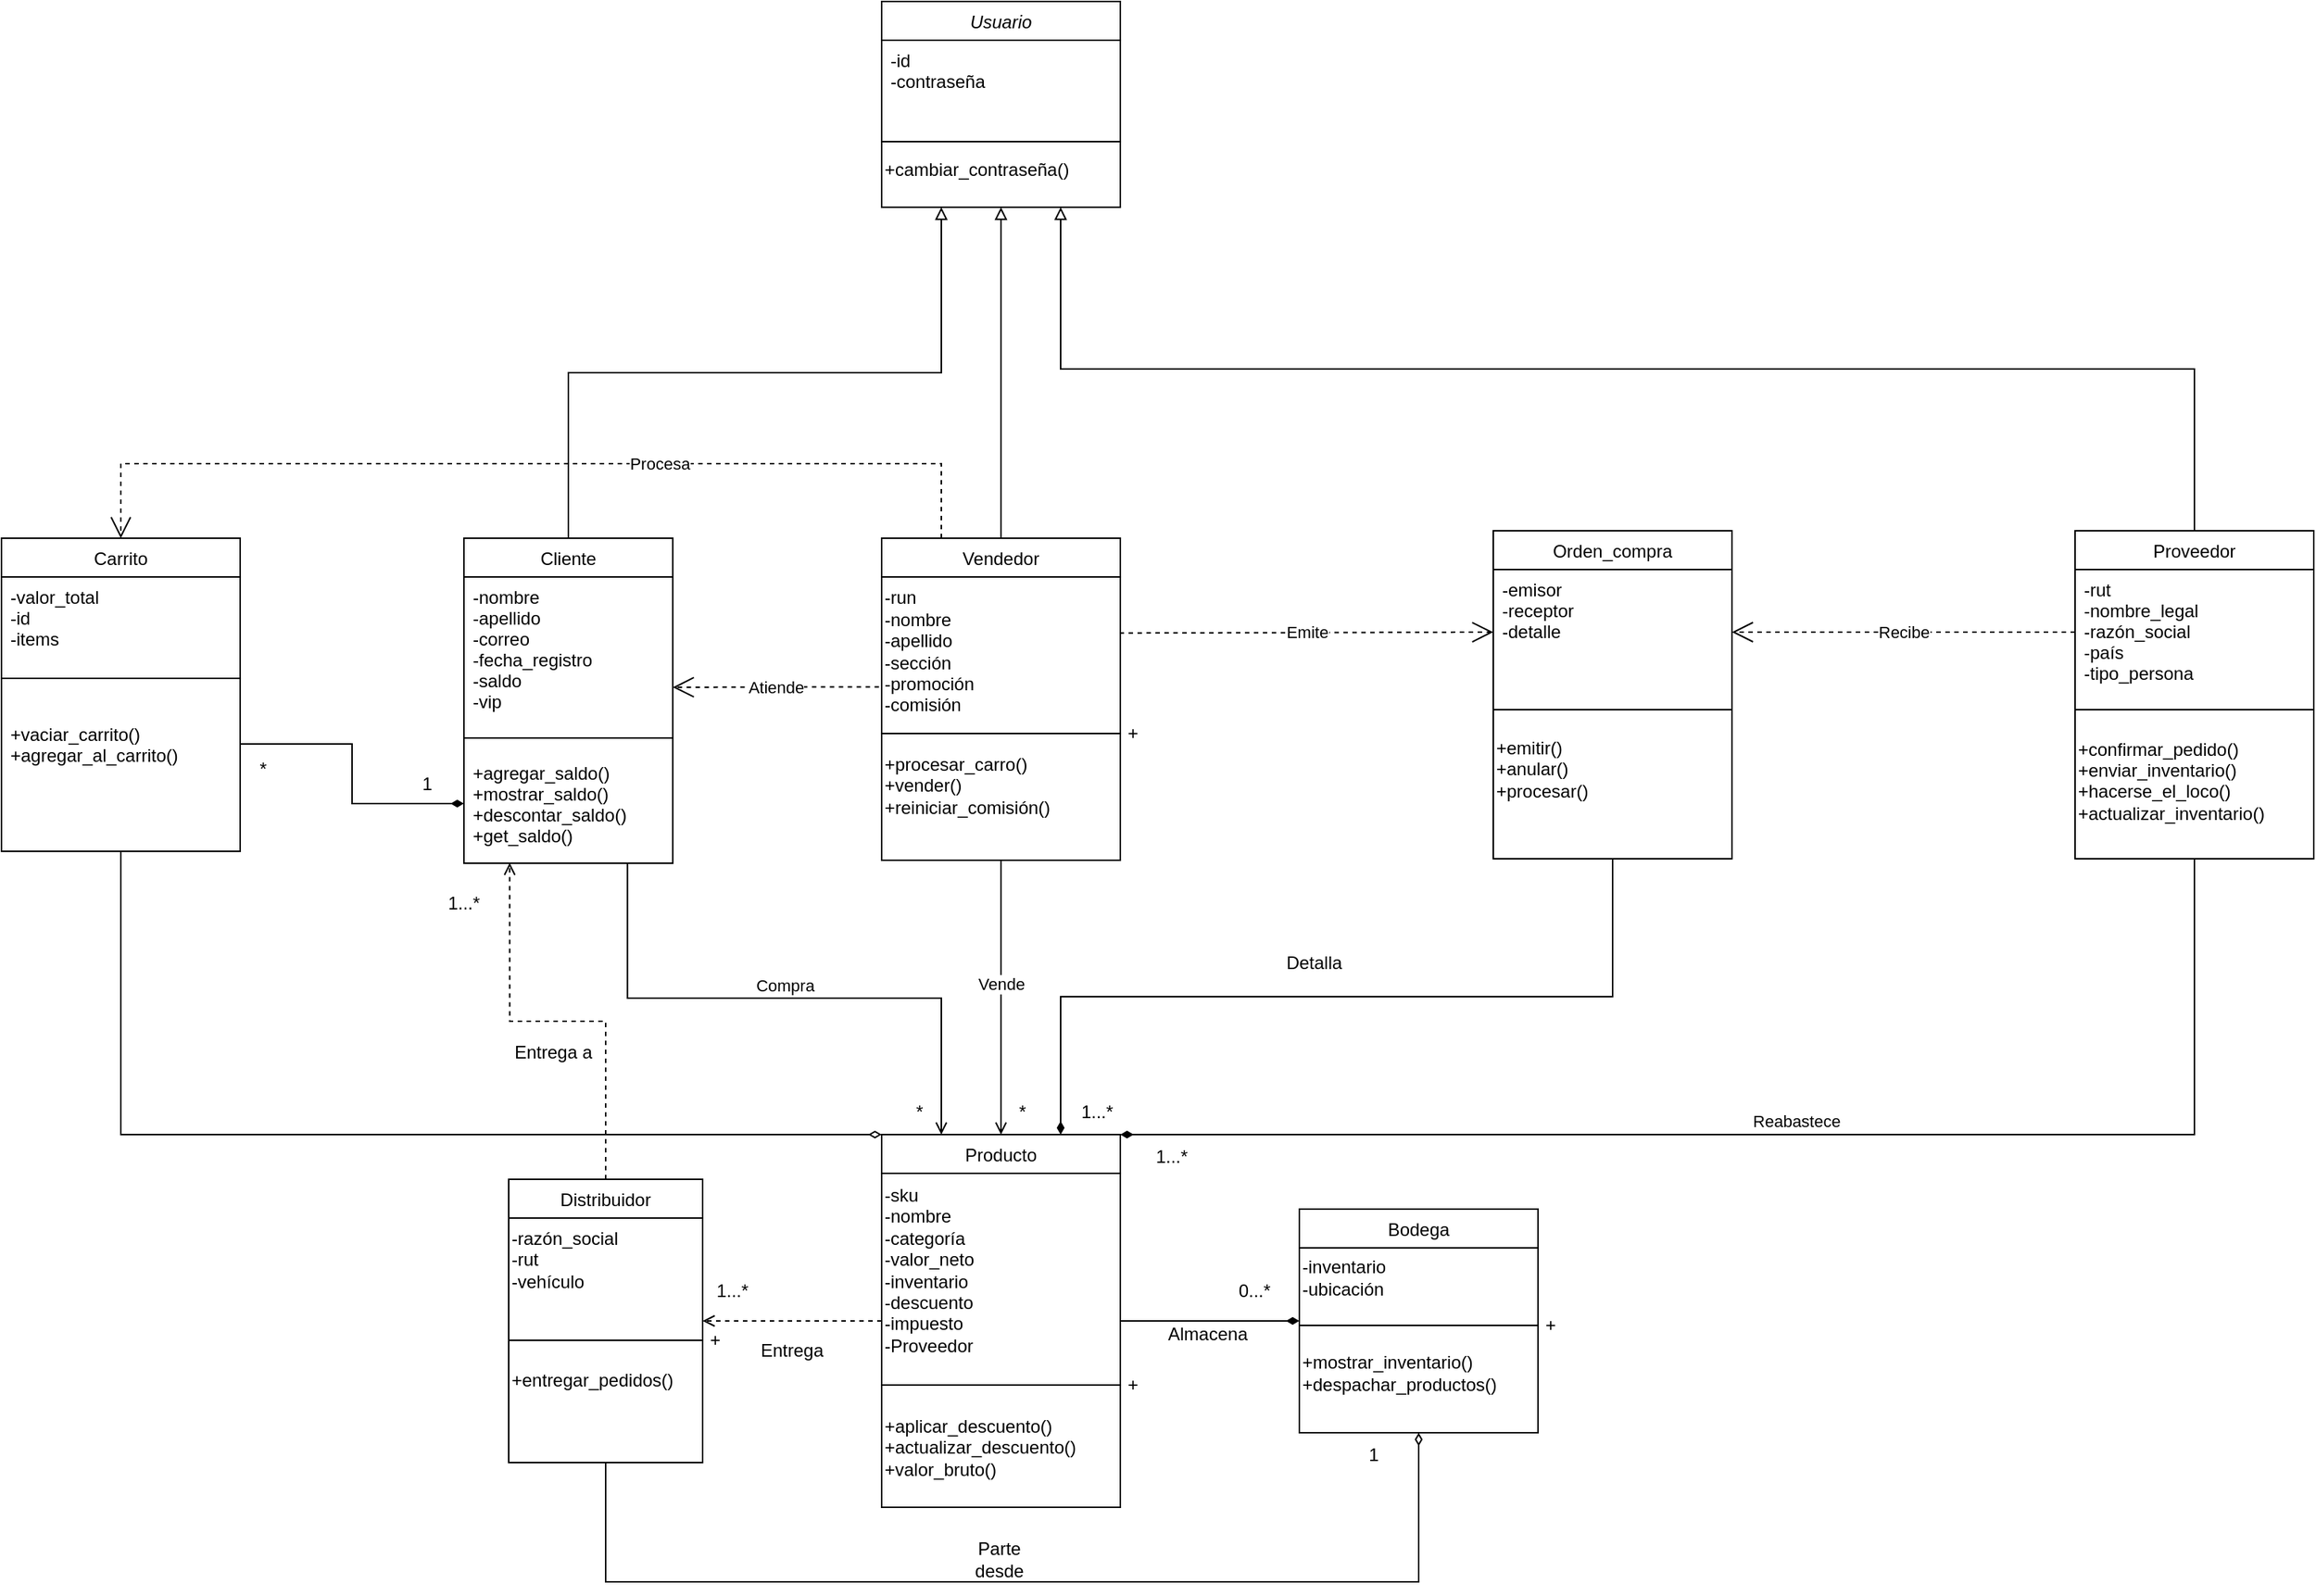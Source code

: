 <mxfile version="21.2.8" type="device">
  <diagram id="C5RBs43oDa-KdzZeNtuy" name="Page-1">
    <mxGraphModel dx="2049" dy="1106" grid="1" gridSize="10" guides="1" tooltips="1" connect="1" arrows="1" fold="1" page="1" pageScale="1" pageWidth="827" pageHeight="1169" math="0" shadow="0">
      <root>
        <mxCell id="WIyWlLk6GJQsqaUBKTNV-0" />
        <mxCell id="WIyWlLk6GJQsqaUBKTNV-1" parent="WIyWlLk6GJQsqaUBKTNV-0" />
        <mxCell id="zkfFHV4jXpPFQw0GAbJ--0" value="Usuario" style="swimlane;fontStyle=2;align=center;verticalAlign=top;childLayout=stackLayout;horizontal=1;startSize=26;horizontalStack=0;resizeParent=1;resizeLast=0;collapsible=1;marginBottom=0;rounded=0;shadow=0;strokeWidth=1;" parent="WIyWlLk6GJQsqaUBKTNV-1" vertex="1">
          <mxGeometry x="640" y="55" width="160" height="138" as="geometry">
            <mxRectangle x="230" y="140" width="160" height="26" as="alternateBounds" />
          </mxGeometry>
        </mxCell>
        <mxCell id="zkfFHV4jXpPFQw0GAbJ--2" value="-id&#xa;-contraseña&#xa;" style="text;align=left;verticalAlign=top;spacingLeft=4;spacingRight=4;overflow=hidden;rotatable=0;points=[[0,0.5],[1,0.5]];portConstraint=eastwest;rounded=0;shadow=0;html=0;" parent="zkfFHV4jXpPFQw0GAbJ--0" vertex="1">
          <mxGeometry y="26" width="160" height="64" as="geometry" />
        </mxCell>
        <mxCell id="zkfFHV4jXpPFQw0GAbJ--4" value="" style="line;html=1;strokeWidth=1;align=left;verticalAlign=middle;spacingTop=-1;spacingLeft=3;spacingRight=3;rotatable=0;labelPosition=right;points=[];portConstraint=eastwest;" parent="zkfFHV4jXpPFQw0GAbJ--0" vertex="1">
          <mxGeometry y="90" width="160" height="8" as="geometry" />
        </mxCell>
        <mxCell id="q1-gv1eYjbejCx6uckWM-16" value="&lt;div align=&quot;left&quot;&gt;+cambiar_contraseña()&lt;/div&gt;" style="text;html=1;strokeColor=none;fillColor=none;align=left;verticalAlign=middle;whiteSpace=wrap;rounded=0;" parent="zkfFHV4jXpPFQw0GAbJ--0" vertex="1">
          <mxGeometry y="98" width="160" height="30" as="geometry" />
        </mxCell>
        <mxCell id="gxYqb6vUPnERGGEaSF8Y-1" style="edgeStyle=orthogonalEdgeStyle;rounded=0;orthogonalLoop=1;jettySize=auto;html=1;exitX=0.5;exitY=0;exitDx=0;exitDy=0;endArrow=block;endFill=0;entryX=0.5;entryY=1;entryDx=0;entryDy=0;" edge="1" parent="WIyWlLk6GJQsqaUBKTNV-1" source="zkfFHV4jXpPFQw0GAbJ--6" target="zkfFHV4jXpPFQw0GAbJ--0">
          <mxGeometry relative="1" as="geometry">
            <mxPoint x="880.31" y="315" as="targetPoint" />
            <Array as="points">
              <mxPoint x="720" y="355" />
              <mxPoint x="720" y="355" />
            </Array>
          </mxGeometry>
        </mxCell>
        <mxCell id="zkfFHV4jXpPFQw0GAbJ--6" value="Vendedor" style="swimlane;fontStyle=0;align=center;verticalAlign=top;childLayout=stackLayout;horizontal=1;startSize=26;horizontalStack=0;resizeParent=1;resizeLast=0;collapsible=1;marginBottom=0;rounded=0;shadow=0;strokeWidth=1;" parent="WIyWlLk6GJQsqaUBKTNV-1" vertex="1">
          <mxGeometry x="640" y="415" width="160" height="216" as="geometry">
            <mxRectangle x="130" y="380" width="160" height="26" as="alternateBounds" />
          </mxGeometry>
        </mxCell>
        <mxCell id="q1-gv1eYjbejCx6uckWM-17" value="&lt;div&gt;-run&lt;/div&gt;&lt;div&gt;-nombre&lt;/div&gt;&lt;div&gt;-apellido&lt;/div&gt;&lt;div&gt;-sección&lt;/div&gt;&lt;div&gt;-promoción&lt;/div&gt;&lt;div&gt;-comisión&lt;br&gt;&lt;/div&gt;" style="text;html=1;align=left;verticalAlign=middle;resizable=0;points=[];autosize=1;strokeColor=none;fillColor=none;" parent="zkfFHV4jXpPFQw0GAbJ--6" vertex="1">
          <mxGeometry y="26" width="160" height="100" as="geometry" />
        </mxCell>
        <mxCell id="zkfFHV4jXpPFQw0GAbJ--9" value="+" style="line;html=1;strokeWidth=1;align=left;verticalAlign=middle;spacingTop=-1;spacingLeft=3;spacingRight=3;rotatable=0;labelPosition=right;points=[];portConstraint=eastwest;" parent="zkfFHV4jXpPFQw0GAbJ--6" vertex="1">
          <mxGeometry y="126" width="160" height="10" as="geometry" />
        </mxCell>
        <mxCell id="q1-gv1eYjbejCx6uckWM-20" value="&lt;div&gt;+procesar_carro()&lt;/div&gt;&lt;div&gt;+vender()&lt;/div&gt;&lt;div&gt;+reiniciar_comisión()&lt;br&gt;&lt;/div&gt;" style="text;html=1;align=left;verticalAlign=middle;resizable=0;points=[];autosize=1;strokeColor=none;fillColor=none;" parent="zkfFHV4jXpPFQw0GAbJ--6" vertex="1">
          <mxGeometry y="136" width="160" height="60" as="geometry" />
        </mxCell>
        <mxCell id="gxYqb6vUPnERGGEaSF8Y-2" style="edgeStyle=orthogonalEdgeStyle;rounded=0;orthogonalLoop=1;jettySize=auto;html=1;exitX=0.5;exitY=0;exitDx=0;exitDy=0;endArrow=block;endFill=0;entryX=0.75;entryY=1;entryDx=0;entryDy=0;" edge="1" parent="WIyWlLk6GJQsqaUBKTNV-1" source="zkfFHV4jXpPFQw0GAbJ--13" target="zkfFHV4jXpPFQw0GAbJ--0">
          <mxGeometry relative="1" as="geometry">
            <mxPoint x="880" y="315" as="targetPoint" />
          </mxGeometry>
        </mxCell>
        <mxCell id="zkfFHV4jXpPFQw0GAbJ--13" value="Proveedor" style="swimlane;fontStyle=0;align=center;verticalAlign=top;childLayout=stackLayout;horizontal=1;startSize=26;horizontalStack=0;resizeParent=1;resizeLast=0;collapsible=1;marginBottom=0;rounded=0;shadow=0;strokeWidth=1;" parent="WIyWlLk6GJQsqaUBKTNV-1" vertex="1">
          <mxGeometry x="1440" y="410" width="160" height="220" as="geometry">
            <mxRectangle x="370" y="360" width="170" height="26" as="alternateBounds" />
          </mxGeometry>
        </mxCell>
        <mxCell id="zkfFHV4jXpPFQw0GAbJ--14" value="-rut&#xa;-nombre_legal&#xa;-razón_social&#xa;-país&#xa;-tipo_persona&#xa;" style="text;align=left;verticalAlign=top;spacingLeft=4;spacingRight=4;overflow=hidden;rotatable=0;points=[[0,0.5],[1,0.5]];portConstraint=eastwest;" parent="zkfFHV4jXpPFQw0GAbJ--13" vertex="1">
          <mxGeometry y="26" width="160" height="84" as="geometry" />
        </mxCell>
        <mxCell id="zkfFHV4jXpPFQw0GAbJ--15" value="" style="line;html=1;strokeWidth=1;align=left;verticalAlign=middle;spacingTop=-1;spacingLeft=3;spacingRight=3;rotatable=0;labelPosition=right;points=[];portConstraint=eastwest;" parent="zkfFHV4jXpPFQw0GAbJ--13" vertex="1">
          <mxGeometry y="110" width="160" height="20" as="geometry" />
        </mxCell>
        <mxCell id="gxYqb6vUPnERGGEaSF8Y-5" value="&lt;div align=&quot;left&quot;&gt;+confirmar_pedido()&lt;/div&gt;&lt;div align=&quot;left&quot;&gt;+enviar_inventario()&lt;/div&gt;&lt;div align=&quot;left&quot;&gt;+hacerse_el_loco()&lt;/div&gt;&lt;div align=&quot;left&quot;&gt;+actualizar_inventario()&lt;br&gt;&lt;/div&gt;&lt;div align=&quot;left&quot;&gt;&lt;br&gt;&lt;/div&gt;" style="text;html=1;align=left;verticalAlign=middle;resizable=0;points=[];autosize=1;strokeColor=none;fillColor=none;" vertex="1" parent="zkfFHV4jXpPFQw0GAbJ--13">
          <mxGeometry y="130" width="160" height="90" as="geometry" />
        </mxCell>
        <mxCell id="gxYqb6vUPnERGGEaSF8Y-0" style="edgeStyle=orthogonalEdgeStyle;rounded=0;orthogonalLoop=1;jettySize=auto;html=1;exitX=0.5;exitY=0;exitDx=0;exitDy=0;endArrow=block;endFill=0;entryX=0.25;entryY=1;entryDx=0;entryDy=0;" edge="1" parent="WIyWlLk6GJQsqaUBKTNV-1" source="q1-gv1eYjbejCx6uckWM-1" target="zkfFHV4jXpPFQw0GAbJ--0">
          <mxGeometry relative="1" as="geometry">
            <mxPoint x="880" y="315" as="targetPoint" />
          </mxGeometry>
        </mxCell>
        <mxCell id="gxYqb6vUPnERGGEaSF8Y-24" value="" style="edgeStyle=orthogonalEdgeStyle;rounded=0;orthogonalLoop=1;jettySize=auto;html=1;endArrow=none;endFill=0;startArrow=diamondThin;startFill=1;exitX=0;exitY=0.5;exitDx=0;exitDy=0;entryX=1;entryY=0.5;entryDx=0;entryDy=0;" edge="1" parent="WIyWlLk6GJQsqaUBKTNV-1" source="q1-gv1eYjbejCx6uckWM-5" target="gxYqb6vUPnERGGEaSF8Y-23">
          <mxGeometry relative="1" as="geometry" />
        </mxCell>
        <mxCell id="q1-gv1eYjbejCx6uckWM-1" value="Cliente" style="swimlane;fontStyle=0;align=center;verticalAlign=top;childLayout=stackLayout;horizontal=1;startSize=26;horizontalStack=0;resizeParent=1;resizeLast=0;collapsible=1;marginBottom=0;rounded=0;shadow=0;strokeWidth=1;" parent="WIyWlLk6GJQsqaUBKTNV-1" vertex="1">
          <mxGeometry x="360" y="415" width="140" height="218" as="geometry">
            <mxRectangle x="130" y="380" width="160" height="26" as="alternateBounds" />
          </mxGeometry>
        </mxCell>
        <mxCell id="q1-gv1eYjbejCx6uckWM-3" value="-nombre&#xa;-apellido&#xa;-correo&#xa;-fecha_registro&#xa;-saldo&#xa;-vip&#xa;" style="text;align=left;verticalAlign=top;spacingLeft=4;spacingRight=4;overflow=hidden;rotatable=0;points=[[0,0.5],[1,0.5]];portConstraint=eastwest;rounded=0;shadow=0;html=0;" parent="q1-gv1eYjbejCx6uckWM-1" vertex="1">
          <mxGeometry y="26" width="140" height="104" as="geometry" />
        </mxCell>
        <mxCell id="q1-gv1eYjbejCx6uckWM-4" value="" style="line;html=1;strokeWidth=1;align=left;verticalAlign=middle;spacingTop=-1;spacingLeft=3;spacingRight=3;rotatable=0;labelPosition=right;points=[];portConstraint=eastwest;" parent="q1-gv1eYjbejCx6uckWM-1" vertex="1">
          <mxGeometry y="130" width="140" height="8" as="geometry" />
        </mxCell>
        <mxCell id="q1-gv1eYjbejCx6uckWM-5" value="+agregar_saldo()&#xa;+mostrar_saldo()&#xa;+descontar_saldo()&#xa;+get_saldo()" style="text;align=left;verticalAlign=middle;spacingLeft=4;spacingRight=4;overflow=hidden;rotatable=0;points=[[0,0.5],[1,0.5]];portConstraint=eastwest;fontStyle=0" parent="q1-gv1eYjbejCx6uckWM-1" vertex="1">
          <mxGeometry y="138" width="140" height="80" as="geometry" />
        </mxCell>
        <mxCell id="gxYqb6vUPnERGGEaSF8Y-52" value="" style="edgeStyle=orthogonalEdgeStyle;rounded=0;orthogonalLoop=1;jettySize=auto;html=1;endArrow=diamondThin;endFill=1;" edge="1" parent="WIyWlLk6GJQsqaUBKTNV-1" source="gxYqb6vUPnERGGEaSF8Y-6" target="gxYqb6vUPnERGGEaSF8Y-48">
          <mxGeometry relative="1" as="geometry" />
        </mxCell>
        <mxCell id="gxYqb6vUPnERGGEaSF8Y-70" value="" style="edgeStyle=orthogonalEdgeStyle;rounded=0;orthogonalLoop=1;jettySize=auto;html=1;endArrow=open;endFill=0;dashed=1;" edge="1" parent="WIyWlLk6GJQsqaUBKTNV-1" source="gxYqb6vUPnERGGEaSF8Y-6" target="gxYqb6vUPnERGGEaSF8Y-66">
          <mxGeometry relative="1" as="geometry" />
        </mxCell>
        <mxCell id="gxYqb6vUPnERGGEaSF8Y-6" value="Producto" style="swimlane;fontStyle=0;align=center;verticalAlign=top;childLayout=stackLayout;horizontal=1;startSize=26;horizontalStack=0;resizeParent=1;resizeLast=0;collapsible=1;marginBottom=0;rounded=0;shadow=0;strokeWidth=1;" vertex="1" parent="WIyWlLk6GJQsqaUBKTNV-1">
          <mxGeometry x="640" y="815" width="160" height="250" as="geometry">
            <mxRectangle x="130" y="380" width="160" height="26" as="alternateBounds" />
          </mxGeometry>
        </mxCell>
        <mxCell id="gxYqb6vUPnERGGEaSF8Y-7" value="&lt;div&gt;-sku&lt;br&gt;&lt;/div&gt;&lt;div&gt;-nombre&lt;/div&gt;&lt;div&gt;-categoría&lt;br&gt;&lt;/div&gt;&lt;div&gt;-valor_neto&lt;/div&gt;&lt;div&gt;-inventario&lt;/div&gt;&lt;div&gt;-descuento&lt;/div&gt;&lt;div&gt;-impuesto&lt;/div&gt;&lt;div&gt;-Proveedor&lt;br&gt;&lt;/div&gt;" style="text;html=1;align=left;verticalAlign=middle;resizable=0;points=[];autosize=1;strokeColor=none;fillColor=none;" vertex="1" parent="gxYqb6vUPnERGGEaSF8Y-6">
          <mxGeometry y="26" width="160" height="130" as="geometry" />
        </mxCell>
        <mxCell id="gxYqb6vUPnERGGEaSF8Y-8" value="+" style="line;html=1;strokeWidth=1;align=left;verticalAlign=middle;spacingTop=-1;spacingLeft=3;spacingRight=3;rotatable=0;labelPosition=right;points=[];portConstraint=eastwest;" vertex="1" parent="gxYqb6vUPnERGGEaSF8Y-6">
          <mxGeometry y="156" width="160" height="24" as="geometry" />
        </mxCell>
        <mxCell id="gxYqb6vUPnERGGEaSF8Y-9" value="&lt;div&gt;+aplicar_descuento()&lt;/div&gt;&lt;div&gt;+actualizar_descuento()&lt;br&gt;&lt;/div&gt;&lt;div align=&quot;left&quot;&gt;+valor_bruto()&lt;br&gt;&lt;/div&gt;" style="text;html=1;align=left;verticalAlign=middle;resizable=0;points=[];autosize=1;strokeColor=none;fillColor=none;" vertex="1" parent="gxYqb6vUPnERGGEaSF8Y-6">
          <mxGeometry y="180" width="160" height="60" as="geometry" />
        </mxCell>
        <mxCell id="gxYqb6vUPnERGGEaSF8Y-25" style="edgeStyle=orthogonalEdgeStyle;rounded=0;orthogonalLoop=1;jettySize=auto;html=1;exitX=0.5;exitY=1;exitDx=0;exitDy=0;entryX=0;entryY=0;entryDx=0;entryDy=0;endArrow=diamondThin;endFill=0;" edge="1" parent="WIyWlLk6GJQsqaUBKTNV-1" source="gxYqb6vUPnERGGEaSF8Y-20" target="gxYqb6vUPnERGGEaSF8Y-6">
          <mxGeometry relative="1" as="geometry">
            <Array as="points">
              <mxPoint x="130" y="815" />
            </Array>
          </mxGeometry>
        </mxCell>
        <mxCell id="gxYqb6vUPnERGGEaSF8Y-20" value="Carrito" style="swimlane;fontStyle=0;align=center;verticalAlign=top;childLayout=stackLayout;horizontal=1;startSize=26;horizontalStack=0;resizeParent=1;resizeLast=0;collapsible=1;marginBottom=0;rounded=0;shadow=0;strokeWidth=1;" vertex="1" parent="WIyWlLk6GJQsqaUBKTNV-1">
          <mxGeometry x="50" y="415" width="160" height="210" as="geometry">
            <mxRectangle x="130" y="380" width="160" height="26" as="alternateBounds" />
          </mxGeometry>
        </mxCell>
        <mxCell id="gxYqb6vUPnERGGEaSF8Y-21" value="-valor_total&#xa;-id&#xa;-items&#xa;&#xa;" style="text;align=left;verticalAlign=top;spacingLeft=4;spacingRight=4;overflow=hidden;rotatable=0;points=[[0,0.5],[1,0.5]];portConstraint=eastwest;rounded=0;shadow=0;html=0;" vertex="1" parent="gxYqb6vUPnERGGEaSF8Y-20">
          <mxGeometry y="26" width="160" height="64" as="geometry" />
        </mxCell>
        <mxCell id="gxYqb6vUPnERGGEaSF8Y-22" value="" style="line;html=1;strokeWidth=1;align=left;verticalAlign=middle;spacingTop=-1;spacingLeft=3;spacingRight=3;rotatable=0;labelPosition=right;points=[];portConstraint=eastwest;" vertex="1" parent="gxYqb6vUPnERGGEaSF8Y-20">
          <mxGeometry y="90" width="160" height="8" as="geometry" />
        </mxCell>
        <mxCell id="gxYqb6vUPnERGGEaSF8Y-23" value="+vaciar_carrito()&#xa;+agregar_al_carrito()" style="text;align=left;verticalAlign=middle;spacingLeft=4;spacingRight=4;overflow=hidden;rotatable=0;points=[[0,0.5],[1,0.5]];portConstraint=eastwest;fontStyle=0" vertex="1" parent="gxYqb6vUPnERGGEaSF8Y-20">
          <mxGeometry y="98" width="160" height="80" as="geometry" />
        </mxCell>
        <mxCell id="gxYqb6vUPnERGGEaSF8Y-28" value="Compra" style="html=1;verticalAlign=bottom;endArrow=open;edgeStyle=elbowEdgeStyle;elbow=vertical;curved=0;rounded=0;entryX=0.25;entryY=0;entryDx=0;entryDy=0;endFill=0;exitX=0.783;exitY=0.993;exitDx=0;exitDy=0;exitPerimeter=0;" edge="1" parent="WIyWlLk6GJQsqaUBKTNV-1" source="q1-gv1eYjbejCx6uckWM-5" target="gxYqb6vUPnERGGEaSF8Y-6">
          <mxGeometry width="80" relative="1" as="geometry">
            <mxPoint x="430" y="635" as="sourcePoint" />
            <mxPoint x="800" y="635" as="targetPoint" />
            <mxPoint as="offset" />
          </mxGeometry>
        </mxCell>
        <mxCell id="gxYqb6vUPnERGGEaSF8Y-29" value="Vende" style="html=1;verticalAlign=bottom;endArrow=open;edgeStyle=elbowEdgeStyle;elbow=vertical;curved=0;rounded=0;entryX=0.5;entryY=0;entryDx=0;entryDy=0;exitX=0.5;exitY=1;exitDx=0;exitDy=0;endFill=0;" edge="1" parent="WIyWlLk6GJQsqaUBKTNV-1" source="zkfFHV4jXpPFQw0GAbJ--6" target="gxYqb6vUPnERGGEaSF8Y-6">
          <mxGeometry width="80" relative="1" as="geometry">
            <mxPoint x="870" y="645" as="sourcePoint" />
            <mxPoint x="800" y="635" as="targetPoint" />
          </mxGeometry>
        </mxCell>
        <mxCell id="gxYqb6vUPnERGGEaSF8Y-30" value="Reabastece" style="html=1;verticalAlign=bottom;endArrow=diamondThin;edgeStyle=elbowEdgeStyle;elbow=vertical;curved=0;rounded=0;entryX=1;entryY=0;entryDx=0;entryDy=0;exitX=0.5;exitY=1;exitDx=0;exitDy=0;endFill=1;" edge="1" parent="WIyWlLk6GJQsqaUBKTNV-1" source="zkfFHV4jXpPFQw0GAbJ--13" target="gxYqb6vUPnERGGEaSF8Y-6">
          <mxGeometry width="80" relative="1" as="geometry">
            <mxPoint x="780" y="625" as="sourcePoint" />
            <mxPoint x="860" y="625" as="targetPoint" />
            <Array as="points">
              <mxPoint x="1170" y="815" />
            </Array>
            <mxPoint as="offset" />
          </mxGeometry>
        </mxCell>
        <mxCell id="gxYqb6vUPnERGGEaSF8Y-35" value="1" style="text;html=1;align=center;verticalAlign=middle;resizable=0;points=[];autosize=1;strokeColor=none;fillColor=none;" vertex="1" parent="WIyWlLk6GJQsqaUBKTNV-1">
          <mxGeometry x="320" y="565" width="30" height="30" as="geometry" />
        </mxCell>
        <mxCell id="gxYqb6vUPnERGGEaSF8Y-36" value="*" style="text;html=1;align=center;verticalAlign=middle;resizable=0;points=[];autosize=1;strokeColor=none;fillColor=none;" vertex="1" parent="WIyWlLk6GJQsqaUBKTNV-1">
          <mxGeometry x="210" y="555" width="30" height="30" as="geometry" />
        </mxCell>
        <mxCell id="gxYqb6vUPnERGGEaSF8Y-37" value="1...*" style="text;html=1;align=center;verticalAlign=middle;resizable=0;points=[];autosize=1;strokeColor=none;fillColor=none;" vertex="1" parent="WIyWlLk6GJQsqaUBKTNV-1">
          <mxGeometry x="814" y="815" width="40" height="30" as="geometry" />
        </mxCell>
        <mxCell id="gxYqb6vUPnERGGEaSF8Y-38" value="&lt;div&gt;*&lt;/div&gt;" style="text;html=1;align=center;verticalAlign=middle;resizable=0;points=[];autosize=1;strokeColor=none;fillColor=none;" vertex="1" parent="WIyWlLk6GJQsqaUBKTNV-1">
          <mxGeometry x="650" y="785" width="30" height="30" as="geometry" />
        </mxCell>
        <mxCell id="gxYqb6vUPnERGGEaSF8Y-40" value="*" style="text;html=1;align=center;verticalAlign=middle;resizable=0;points=[];autosize=1;strokeColor=none;fillColor=none;" vertex="1" parent="WIyWlLk6GJQsqaUBKTNV-1">
          <mxGeometry x="719" y="785" width="30" height="30" as="geometry" />
        </mxCell>
        <mxCell id="gxYqb6vUPnERGGEaSF8Y-43" value="Atiende" style="endArrow=open;endSize=12;dashed=1;html=1;rounded=0;exitX=-0.011;exitY=0.737;exitDx=0;exitDy=0;exitPerimeter=0;" edge="1" parent="WIyWlLk6GJQsqaUBKTNV-1" source="q1-gv1eYjbejCx6uckWM-17">
          <mxGeometry width="160" relative="1" as="geometry">
            <mxPoint x="630" y="515" as="sourcePoint" />
            <mxPoint x="500" y="515" as="targetPoint" />
          </mxGeometry>
        </mxCell>
        <mxCell id="gxYqb6vUPnERGGEaSF8Y-45" value="Procesa" style="endArrow=open;endSize=12;dashed=1;html=1;rounded=0;exitX=0.25;exitY=0;exitDx=0;exitDy=0;edgeStyle=orthogonalEdgeStyle;" edge="1" parent="WIyWlLk6GJQsqaUBKTNV-1" source="zkfFHV4jXpPFQw0GAbJ--6">
          <mxGeometry x="-0.263" width="160" relative="1" as="geometry">
            <mxPoint x="350" y="525" as="sourcePoint" />
            <mxPoint x="130" y="415" as="targetPoint" />
            <Array as="points">
              <mxPoint x="680" y="365" />
              <mxPoint x="130" y="365" />
              <mxPoint x="130" y="415" />
            </Array>
            <mxPoint as="offset" />
          </mxGeometry>
        </mxCell>
        <mxCell id="gxYqb6vUPnERGGEaSF8Y-48" value="Bodega" style="swimlane;fontStyle=0;align=center;verticalAlign=top;childLayout=stackLayout;horizontal=1;startSize=26;horizontalStack=0;resizeParent=1;resizeLast=0;collapsible=1;marginBottom=0;rounded=0;shadow=0;strokeWidth=1;" vertex="1" parent="WIyWlLk6GJQsqaUBKTNV-1">
          <mxGeometry x="920" y="865" width="160" height="150" as="geometry">
            <mxRectangle x="130" y="380" width="160" height="26" as="alternateBounds" />
          </mxGeometry>
        </mxCell>
        <mxCell id="gxYqb6vUPnERGGEaSF8Y-49" value="&lt;div&gt;-inventario&lt;/div&gt;&lt;div&gt;-ubicación&lt;br&gt;&lt;/div&gt;" style="text;html=1;align=left;verticalAlign=middle;resizable=0;points=[];autosize=1;strokeColor=none;fillColor=none;" vertex="1" parent="gxYqb6vUPnERGGEaSF8Y-48">
          <mxGeometry y="26" width="160" height="40" as="geometry" />
        </mxCell>
        <mxCell id="gxYqb6vUPnERGGEaSF8Y-50" value="+" style="line;html=1;strokeWidth=1;align=left;verticalAlign=middle;spacingTop=-1;spacingLeft=3;spacingRight=3;rotatable=0;labelPosition=right;points=[];portConstraint=eastwest;" vertex="1" parent="gxYqb6vUPnERGGEaSF8Y-48">
          <mxGeometry y="66" width="160" height="24" as="geometry" />
        </mxCell>
        <mxCell id="gxYqb6vUPnERGGEaSF8Y-51" value="&lt;div&gt;+mostrar_inventario()&lt;/div&gt;&lt;div&gt;+despachar_productos()&lt;br&gt;&lt;/div&gt;" style="text;html=1;align=left;verticalAlign=middle;resizable=0;points=[];autosize=1;strokeColor=none;fillColor=none;" vertex="1" parent="gxYqb6vUPnERGGEaSF8Y-48">
          <mxGeometry y="90" width="160" height="40" as="geometry" />
        </mxCell>
        <mxCell id="gxYqb6vUPnERGGEaSF8Y-53" value="Almacena" style="text;whiteSpace=wrap;html=1;" vertex="1" parent="WIyWlLk6GJQsqaUBKTNV-1">
          <mxGeometry x="830" y="935" width="60" height="30" as="geometry" />
        </mxCell>
        <mxCell id="gxYqb6vUPnERGGEaSF8Y-62" style="edgeStyle=orthogonalEdgeStyle;rounded=0;orthogonalLoop=1;jettySize=auto;html=1;exitX=0.5;exitY=1;exitDx=0;exitDy=0;entryX=0.75;entryY=0;entryDx=0;entryDy=0;endArrow=diamondThin;endFill=1;" edge="1" parent="WIyWlLk6GJQsqaUBKTNV-1" source="gxYqb6vUPnERGGEaSF8Y-54" target="gxYqb6vUPnERGGEaSF8Y-6">
          <mxGeometry relative="1" as="geometry" />
        </mxCell>
        <mxCell id="gxYqb6vUPnERGGEaSF8Y-54" value="Orden_compra" style="swimlane;fontStyle=0;align=center;verticalAlign=top;childLayout=stackLayout;horizontal=1;startSize=26;horizontalStack=0;resizeParent=1;resizeLast=0;collapsible=1;marginBottom=0;rounded=0;shadow=0;strokeWidth=1;" vertex="1" parent="WIyWlLk6GJQsqaUBKTNV-1">
          <mxGeometry x="1050" y="410" width="160" height="220" as="geometry">
            <mxRectangle x="370" y="360" width="170" height="26" as="alternateBounds" />
          </mxGeometry>
        </mxCell>
        <mxCell id="gxYqb6vUPnERGGEaSF8Y-55" value="-emisor&#xa;-receptor&#xa;-detalle&#xa;" style="text;align=left;verticalAlign=top;spacingLeft=4;spacingRight=4;overflow=hidden;rotatable=0;points=[[0,0.5],[1,0.5]];portConstraint=eastwest;" vertex="1" parent="gxYqb6vUPnERGGEaSF8Y-54">
          <mxGeometry y="26" width="160" height="84" as="geometry" />
        </mxCell>
        <mxCell id="gxYqb6vUPnERGGEaSF8Y-56" value="" style="line;html=1;strokeWidth=1;align=left;verticalAlign=middle;spacingTop=-1;spacingLeft=3;spacingRight=3;rotatable=0;labelPosition=right;points=[];portConstraint=eastwest;" vertex="1" parent="gxYqb6vUPnERGGEaSF8Y-54">
          <mxGeometry y="110" width="160" height="20" as="geometry" />
        </mxCell>
        <mxCell id="gxYqb6vUPnERGGEaSF8Y-57" value="&lt;div&gt;+emitir()&lt;/div&gt;&lt;div&gt;+anular()&lt;/div&gt;&lt;div&gt;+procesar()&lt;br&gt;&lt;/div&gt;" style="text;html=1;align=left;verticalAlign=middle;resizable=0;points=[];autosize=1;strokeColor=none;fillColor=none;" vertex="1" parent="gxYqb6vUPnERGGEaSF8Y-54">
          <mxGeometry y="130" width="160" height="60" as="geometry" />
        </mxCell>
        <mxCell id="gxYqb6vUPnERGGEaSF8Y-59" value="Emite" style="endArrow=open;endSize=12;dashed=1;html=1;rounded=0;entryX=0;entryY=0.5;entryDx=0;entryDy=0;exitX=0.997;exitY=0.376;exitDx=0;exitDy=0;exitPerimeter=0;" edge="1" parent="WIyWlLk6GJQsqaUBKTNV-1" source="q1-gv1eYjbejCx6uckWM-17" target="gxYqb6vUPnERGGEaSF8Y-55">
          <mxGeometry width="160" relative="1" as="geometry">
            <mxPoint x="820" y="491" as="sourcePoint" />
            <mxPoint x="1130" y="625" as="targetPoint" />
            <Array as="points" />
          </mxGeometry>
        </mxCell>
        <mxCell id="gxYqb6vUPnERGGEaSF8Y-61" value="Recibe" style="endArrow=open;endSize=12;dashed=1;html=1;rounded=0;entryX=1;entryY=0.5;entryDx=0;entryDy=0;exitX=0;exitY=0.5;exitDx=0;exitDy=0;" edge="1" parent="WIyWlLk6GJQsqaUBKTNV-1" source="zkfFHV4jXpPFQw0GAbJ--14" target="gxYqb6vUPnERGGEaSF8Y-55">
          <mxGeometry width="160" relative="1" as="geometry">
            <mxPoint x="1200" y="535" as="sourcePoint" />
            <mxPoint x="1360" y="535" as="targetPoint" />
          </mxGeometry>
        </mxCell>
        <mxCell id="gxYqb6vUPnERGGEaSF8Y-63" value="1...*" style="text;html=1;align=center;verticalAlign=middle;resizable=0;points=[];autosize=1;strokeColor=none;fillColor=none;" vertex="1" parent="WIyWlLk6GJQsqaUBKTNV-1">
          <mxGeometry x="764" y="785" width="40" height="30" as="geometry" />
        </mxCell>
        <mxCell id="gxYqb6vUPnERGGEaSF8Y-64" value="Detalla" style="text;strokeColor=none;align=center;fillColor=none;html=1;verticalAlign=middle;whiteSpace=wrap;rounded=0;" vertex="1" parent="WIyWlLk6GJQsqaUBKTNV-1">
          <mxGeometry x="900" y="685" width="60" height="30" as="geometry" />
        </mxCell>
        <mxCell id="gxYqb6vUPnERGGEaSF8Y-72" style="edgeStyle=orthogonalEdgeStyle;rounded=0;orthogonalLoop=1;jettySize=auto;html=1;exitX=0.5;exitY=1;exitDx=0;exitDy=0;entryX=0.5;entryY=1;entryDx=0;entryDy=0;endArrow=diamondThin;endFill=0;" edge="1" parent="WIyWlLk6GJQsqaUBKTNV-1" source="gxYqb6vUPnERGGEaSF8Y-66" target="gxYqb6vUPnERGGEaSF8Y-48">
          <mxGeometry relative="1" as="geometry">
            <Array as="points">
              <mxPoint x="455" y="1115" />
              <mxPoint x="1000" y="1115" />
            </Array>
          </mxGeometry>
        </mxCell>
        <mxCell id="gxYqb6vUPnERGGEaSF8Y-75" style="edgeStyle=orthogonalEdgeStyle;rounded=0;orthogonalLoop=1;jettySize=auto;html=1;exitX=0.5;exitY=0;exitDx=0;exitDy=0;entryX=0.219;entryY=0.997;entryDx=0;entryDy=0;entryPerimeter=0;endArrow=open;endFill=0;dashed=1;" edge="1" parent="WIyWlLk6GJQsqaUBKTNV-1" source="gxYqb6vUPnERGGEaSF8Y-66" target="q1-gv1eYjbejCx6uckWM-5">
          <mxGeometry relative="1" as="geometry">
            <mxPoint x="370" y="643" as="targetPoint" />
          </mxGeometry>
        </mxCell>
        <mxCell id="gxYqb6vUPnERGGEaSF8Y-66" value="Distribuidor" style="swimlane;fontStyle=0;align=center;verticalAlign=top;childLayout=stackLayout;horizontal=1;startSize=26;horizontalStack=0;resizeParent=1;resizeLast=0;collapsible=1;marginBottom=0;rounded=0;shadow=0;strokeWidth=1;" vertex="1" parent="WIyWlLk6GJQsqaUBKTNV-1">
          <mxGeometry x="390" y="845" width="130" height="190" as="geometry">
            <mxRectangle x="130" y="380" width="160" height="26" as="alternateBounds" />
          </mxGeometry>
        </mxCell>
        <mxCell id="gxYqb6vUPnERGGEaSF8Y-67" value="&lt;div&gt;-razón_social&lt;/div&gt;&lt;div&gt;-rut&lt;/div&gt;&lt;div&gt;-vehículo&lt;br&gt;&lt;/div&gt;&lt;div&gt;&lt;br&gt;&lt;/div&gt;" style="text;html=1;align=left;verticalAlign=middle;resizable=0;points=[];autosize=1;strokeColor=none;fillColor=none;" vertex="1" parent="gxYqb6vUPnERGGEaSF8Y-66">
          <mxGeometry y="26" width="130" height="70" as="geometry" />
        </mxCell>
        <mxCell id="gxYqb6vUPnERGGEaSF8Y-68" value="+" style="line;html=1;strokeWidth=1;align=left;verticalAlign=middle;spacingTop=-1;spacingLeft=3;spacingRight=3;rotatable=0;labelPosition=right;points=[];portConstraint=eastwest;" vertex="1" parent="gxYqb6vUPnERGGEaSF8Y-66">
          <mxGeometry y="96" width="130" height="24" as="geometry" />
        </mxCell>
        <mxCell id="gxYqb6vUPnERGGEaSF8Y-69" value="+entregar_pedidos()" style="text;html=1;align=left;verticalAlign=middle;resizable=0;points=[];autosize=1;strokeColor=none;fillColor=none;" vertex="1" parent="gxYqb6vUPnERGGEaSF8Y-66">
          <mxGeometry y="120" width="130" height="30" as="geometry" />
        </mxCell>
        <mxCell id="gxYqb6vUPnERGGEaSF8Y-71" value="Entrega" style="text;strokeColor=none;align=center;fillColor=none;html=1;verticalAlign=middle;whiteSpace=wrap;rounded=0;" vertex="1" parent="WIyWlLk6GJQsqaUBKTNV-1">
          <mxGeometry x="550" y="945" width="60" height="30" as="geometry" />
        </mxCell>
        <mxCell id="gxYqb6vUPnERGGEaSF8Y-73" value="Parte desde" style="text;strokeColor=none;align=center;fillColor=none;html=1;verticalAlign=middle;whiteSpace=wrap;rounded=0;" vertex="1" parent="WIyWlLk6GJQsqaUBKTNV-1">
          <mxGeometry x="689" y="1085" width="60" height="30" as="geometry" />
        </mxCell>
        <mxCell id="gxYqb6vUPnERGGEaSF8Y-76" value="Entrega a" style="text;strokeColor=none;align=center;fillColor=none;html=1;verticalAlign=middle;whiteSpace=wrap;rounded=0;" vertex="1" parent="WIyWlLk6GJQsqaUBKTNV-1">
          <mxGeometry x="390" y="745" width="60" height="30" as="geometry" />
        </mxCell>
        <mxCell id="gxYqb6vUPnERGGEaSF8Y-77" value="1...*" style="text;strokeColor=none;align=center;fillColor=none;html=1;verticalAlign=middle;whiteSpace=wrap;rounded=0;" vertex="1" parent="WIyWlLk6GJQsqaUBKTNV-1">
          <mxGeometry x="330" y="645" width="60" height="30" as="geometry" />
        </mxCell>
        <mxCell id="gxYqb6vUPnERGGEaSF8Y-78" value="1...*" style="text;strokeColor=none;align=center;fillColor=none;html=1;verticalAlign=middle;whiteSpace=wrap;rounded=0;" vertex="1" parent="WIyWlLk6GJQsqaUBKTNV-1">
          <mxGeometry x="510" y="905" width="60" height="30" as="geometry" />
        </mxCell>
        <mxCell id="gxYqb6vUPnERGGEaSF8Y-79" value="1" style="text;strokeColor=none;align=center;fillColor=none;html=1;verticalAlign=middle;whiteSpace=wrap;rounded=0;" vertex="1" parent="WIyWlLk6GJQsqaUBKTNV-1">
          <mxGeometry x="940" y="1015" width="60" height="30" as="geometry" />
        </mxCell>
        <mxCell id="gxYqb6vUPnERGGEaSF8Y-80" value="0...*" style="text;strokeColor=none;align=center;fillColor=none;html=1;verticalAlign=middle;whiteSpace=wrap;rounded=0;" vertex="1" parent="WIyWlLk6GJQsqaUBKTNV-1">
          <mxGeometry x="860" y="905" width="60" height="30" as="geometry" />
        </mxCell>
      </root>
    </mxGraphModel>
  </diagram>
</mxfile>
